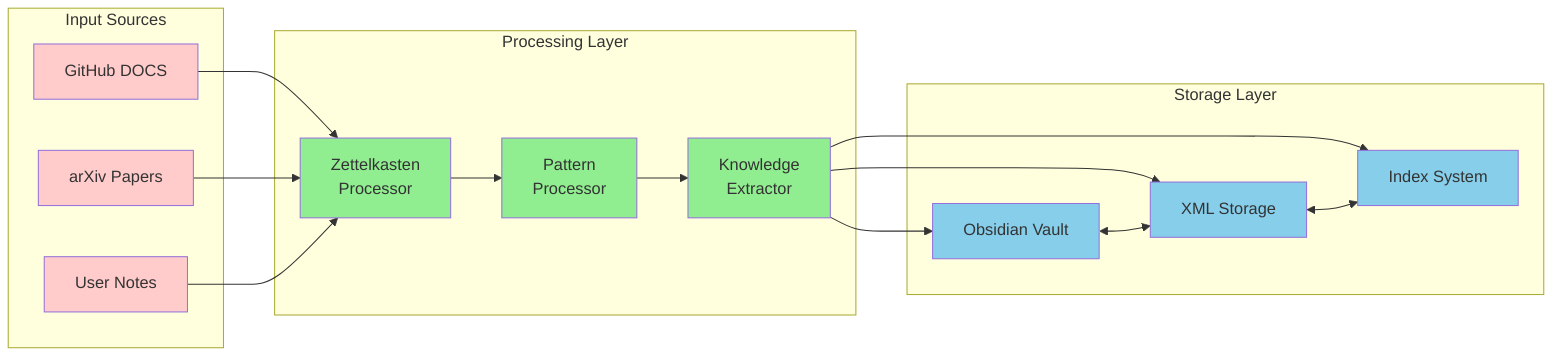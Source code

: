 flowchart LR
    subgraph Input Sources
        GH[GitHub DOCS]
        AX[arXiv Papers]
        US[User Notes]
    end

    subgraph Processing Layer
        ZK[Zettelkasten\nProcessor]
        PP[Pattern\nProcessor]
        KE[Knowledge\nExtractor]
    end

    subgraph Storage Layer
        OB[Obsidian Vault]
        XML[XML Storage]
        IDX[Index System]
    end

    GH --> ZK
    AX --> ZK
    US --> ZK
    
    ZK --> PP
    PP --> KE
    
    KE --> OB
    KE --> XML
    KE --> IDX
    
    OB <--> XML
    XML <--> IDX
    
    style GH fill:#ffcccb
    style AX fill:#ffcccb
    style US fill:#ffcccb
    style ZK fill:#90EE90
    style PP fill:#90EE90
    style KE fill:#90EE90
    style OB fill:#87CEEB
    style XML fill:#87CEEB
    style IDX fill:#87CEEB